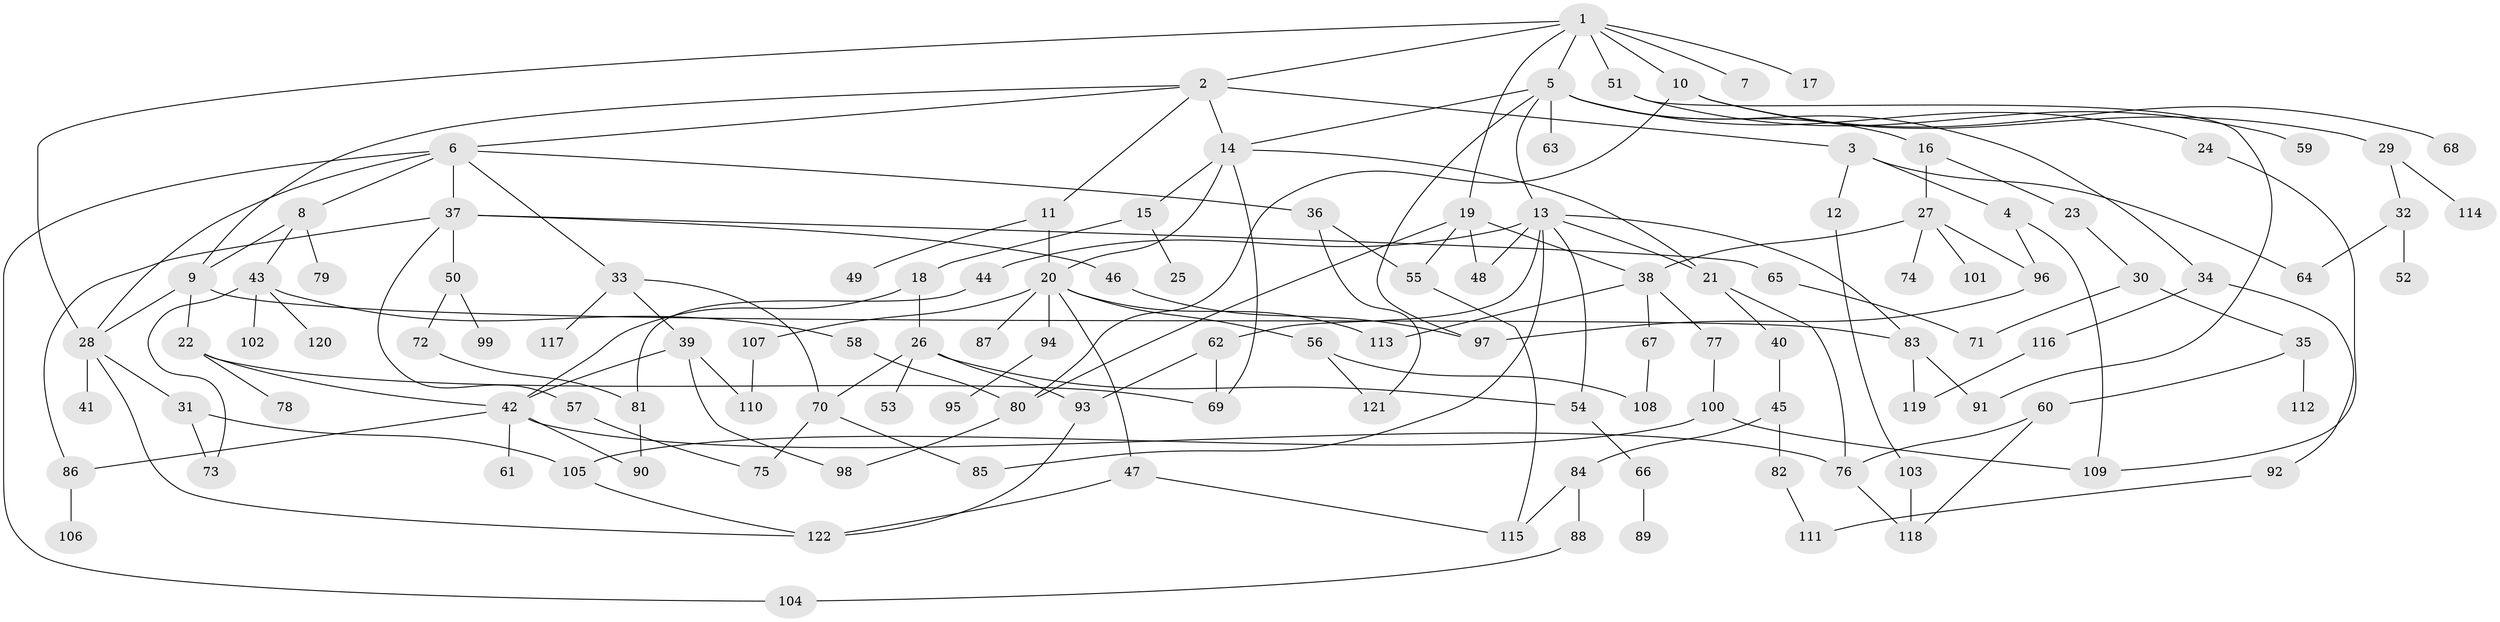 // Generated by graph-tools (version 1.1) at 2025/13/03/09/25 04:13:17]
// undirected, 122 vertices, 172 edges
graph export_dot {
graph [start="1"]
  node [color=gray90,style=filled];
  1;
  2;
  3;
  4;
  5;
  6;
  7;
  8;
  9;
  10;
  11;
  12;
  13;
  14;
  15;
  16;
  17;
  18;
  19;
  20;
  21;
  22;
  23;
  24;
  25;
  26;
  27;
  28;
  29;
  30;
  31;
  32;
  33;
  34;
  35;
  36;
  37;
  38;
  39;
  40;
  41;
  42;
  43;
  44;
  45;
  46;
  47;
  48;
  49;
  50;
  51;
  52;
  53;
  54;
  55;
  56;
  57;
  58;
  59;
  60;
  61;
  62;
  63;
  64;
  65;
  66;
  67;
  68;
  69;
  70;
  71;
  72;
  73;
  74;
  75;
  76;
  77;
  78;
  79;
  80;
  81;
  82;
  83;
  84;
  85;
  86;
  87;
  88;
  89;
  90;
  91;
  92;
  93;
  94;
  95;
  96;
  97;
  98;
  99;
  100;
  101;
  102;
  103;
  104;
  105;
  106;
  107;
  108;
  109;
  110;
  111;
  112;
  113;
  114;
  115;
  116;
  117;
  118;
  119;
  120;
  121;
  122;
  1 -- 2;
  1 -- 5;
  1 -- 7;
  1 -- 10;
  1 -- 17;
  1 -- 19;
  1 -- 28;
  1 -- 51;
  2 -- 3;
  2 -- 6;
  2 -- 11;
  2 -- 14;
  2 -- 9;
  3 -- 4;
  3 -- 12;
  3 -- 64;
  4 -- 96;
  4 -- 109;
  5 -- 13;
  5 -- 16;
  5 -- 24;
  5 -- 34;
  5 -- 63;
  5 -- 97;
  5 -- 14;
  6 -- 8;
  6 -- 33;
  6 -- 36;
  6 -- 37;
  6 -- 104;
  6 -- 28;
  8 -- 9;
  8 -- 43;
  8 -- 79;
  9 -- 22;
  9 -- 83;
  9 -- 28;
  10 -- 29;
  10 -- 68;
  10 -- 80;
  11 -- 49;
  11 -- 20;
  12 -- 103;
  13 -- 21;
  13 -- 44;
  13 -- 48;
  13 -- 62;
  13 -- 83;
  13 -- 85;
  13 -- 54;
  14 -- 15;
  14 -- 20;
  14 -- 69;
  14 -- 21;
  15 -- 18;
  15 -- 25;
  16 -- 23;
  16 -- 27;
  18 -- 26;
  18 -- 42;
  19 -- 38;
  19 -- 55;
  19 -- 80;
  19 -- 48;
  20 -- 47;
  20 -- 56;
  20 -- 87;
  20 -- 94;
  20 -- 107;
  20 -- 113;
  21 -- 40;
  21 -- 76;
  22 -- 78;
  22 -- 69;
  22 -- 42;
  23 -- 30;
  24 -- 109;
  26 -- 53;
  26 -- 54;
  26 -- 70;
  26 -- 93;
  27 -- 74;
  27 -- 101;
  27 -- 38;
  27 -- 96;
  28 -- 31;
  28 -- 41;
  28 -- 122;
  29 -- 32;
  29 -- 114;
  30 -- 35;
  30 -- 71;
  31 -- 73;
  31 -- 105;
  32 -- 52;
  32 -- 64;
  33 -- 39;
  33 -- 117;
  33 -- 70;
  34 -- 92;
  34 -- 116;
  35 -- 60;
  35 -- 112;
  36 -- 121;
  36 -- 55;
  37 -- 46;
  37 -- 50;
  37 -- 57;
  37 -- 65;
  37 -- 86;
  38 -- 67;
  38 -- 77;
  38 -- 113;
  39 -- 42;
  39 -- 110;
  39 -- 98;
  40 -- 45;
  42 -- 61;
  42 -- 76;
  42 -- 90;
  42 -- 86;
  43 -- 58;
  43 -- 73;
  43 -- 102;
  43 -- 120;
  44 -- 81;
  45 -- 82;
  45 -- 84;
  46 -- 97;
  47 -- 115;
  47 -- 122;
  50 -- 72;
  50 -- 99;
  51 -- 59;
  51 -- 91;
  54 -- 66;
  55 -- 115;
  56 -- 108;
  56 -- 121;
  57 -- 75;
  58 -- 80;
  60 -- 118;
  60 -- 76;
  62 -- 69;
  62 -- 93;
  65 -- 71;
  66 -- 89;
  67 -- 108;
  70 -- 75;
  70 -- 85;
  72 -- 81;
  76 -- 118;
  77 -- 100;
  80 -- 98;
  81 -- 90;
  82 -- 111;
  83 -- 119;
  83 -- 91;
  84 -- 88;
  84 -- 115;
  86 -- 106;
  88 -- 104;
  92 -- 111;
  93 -- 122;
  94 -- 95;
  96 -- 97;
  100 -- 105;
  100 -- 109;
  103 -- 118;
  105 -- 122;
  107 -- 110;
  116 -- 119;
}
